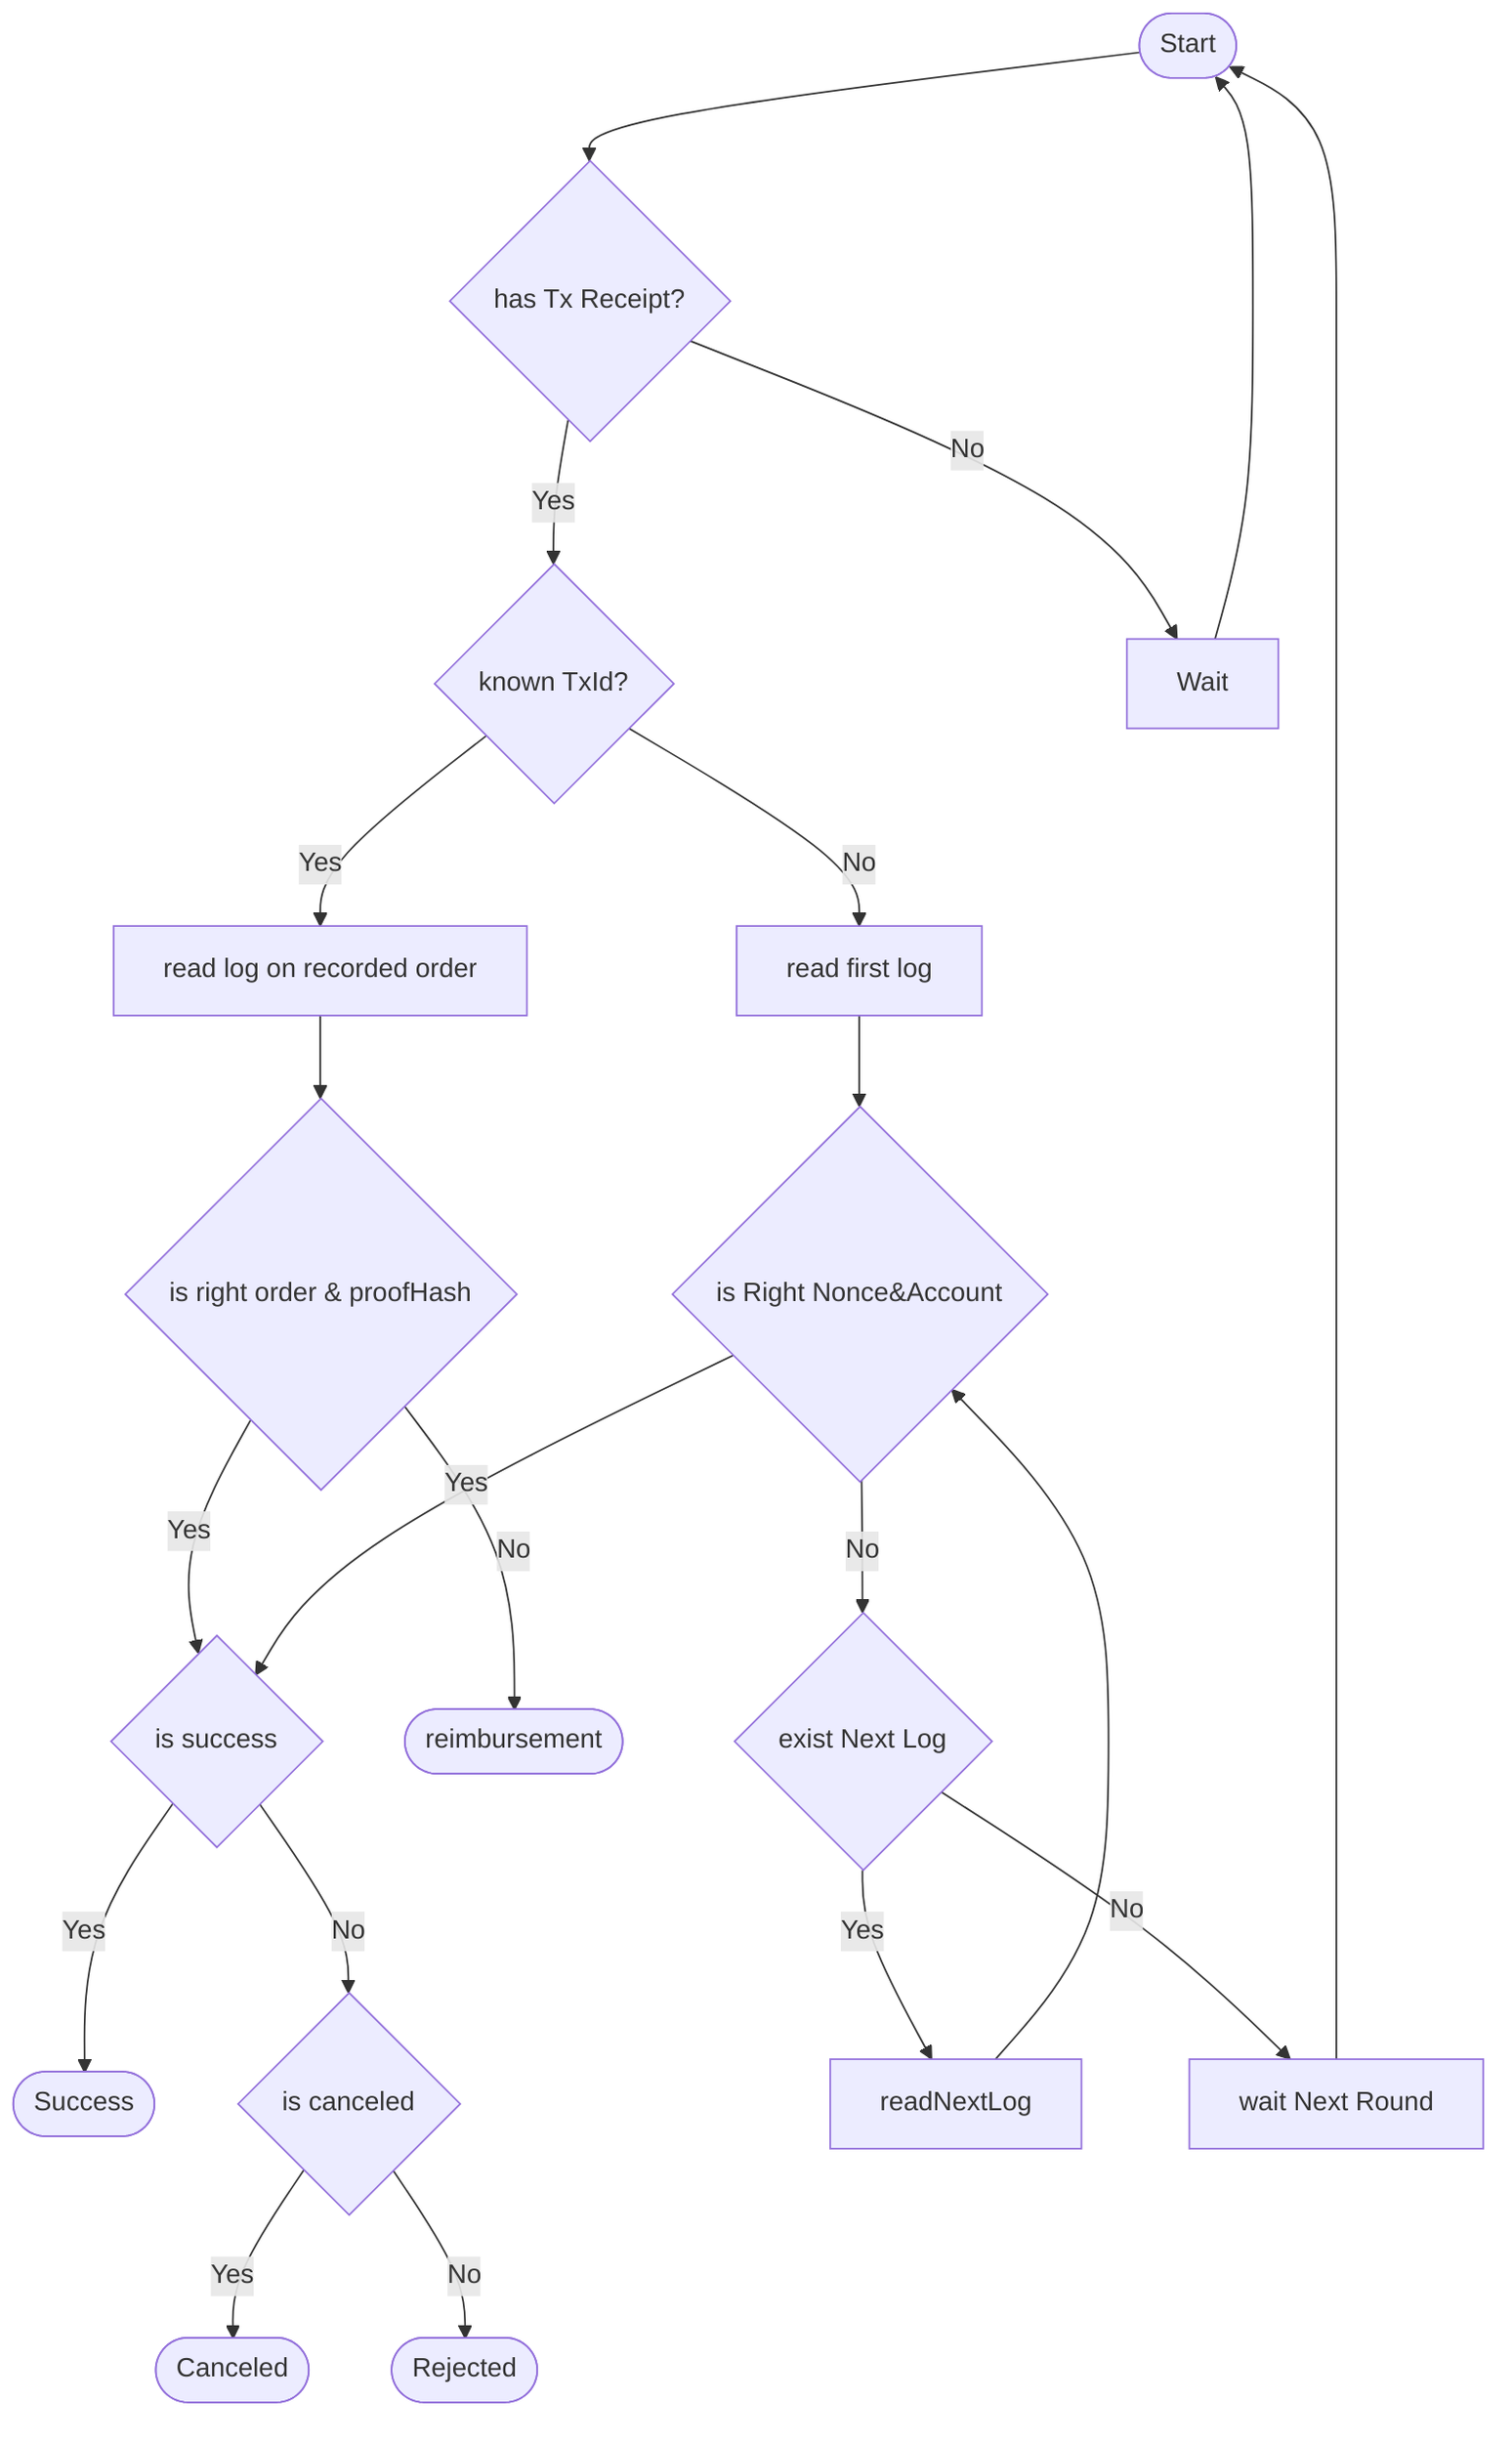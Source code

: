 flowchart TD
	Start([Start]) --> hasReceipt{has Tx Receipt?}
	hasReceipt -- Yes --> isKnownTxId{known TxId?}
	hasReceipt -- No --> Wait[Wait]
	Wait --> Start
	isKnownTxId -- Yes --> readLogOnOrder[read log on recorded order]
	isKnownTxId -- No --> readFirstLog[read first log]
	readLogOnOrder --> AllRight{is right order & proofHash}
	AllRight -- Yes --> isSuccess{is success}
	AllRight -- No --> reimbursement([reimbursement])
	isSuccess -- Yes --> Success([Success])
	isSuccess -- No --> isCanceled{is canceled}
	isCanceled -- Yes --> Canceled([Canceled])
	isCanceled -- No --> Rejected([Rejected])
	readFirstLog --> isRightNonce{is Right Nonce&Account}
  isRightNonce -- No --> existNextLog{exist Next Log}
	existNextLog -- Yes --> readNextLog
	readNextLog --> isRightNonce
	existNextLog -- No --> nextRound[wait Next Round]
	nextRound --> Start
	isRightNonce -- Yes --> isSuccess